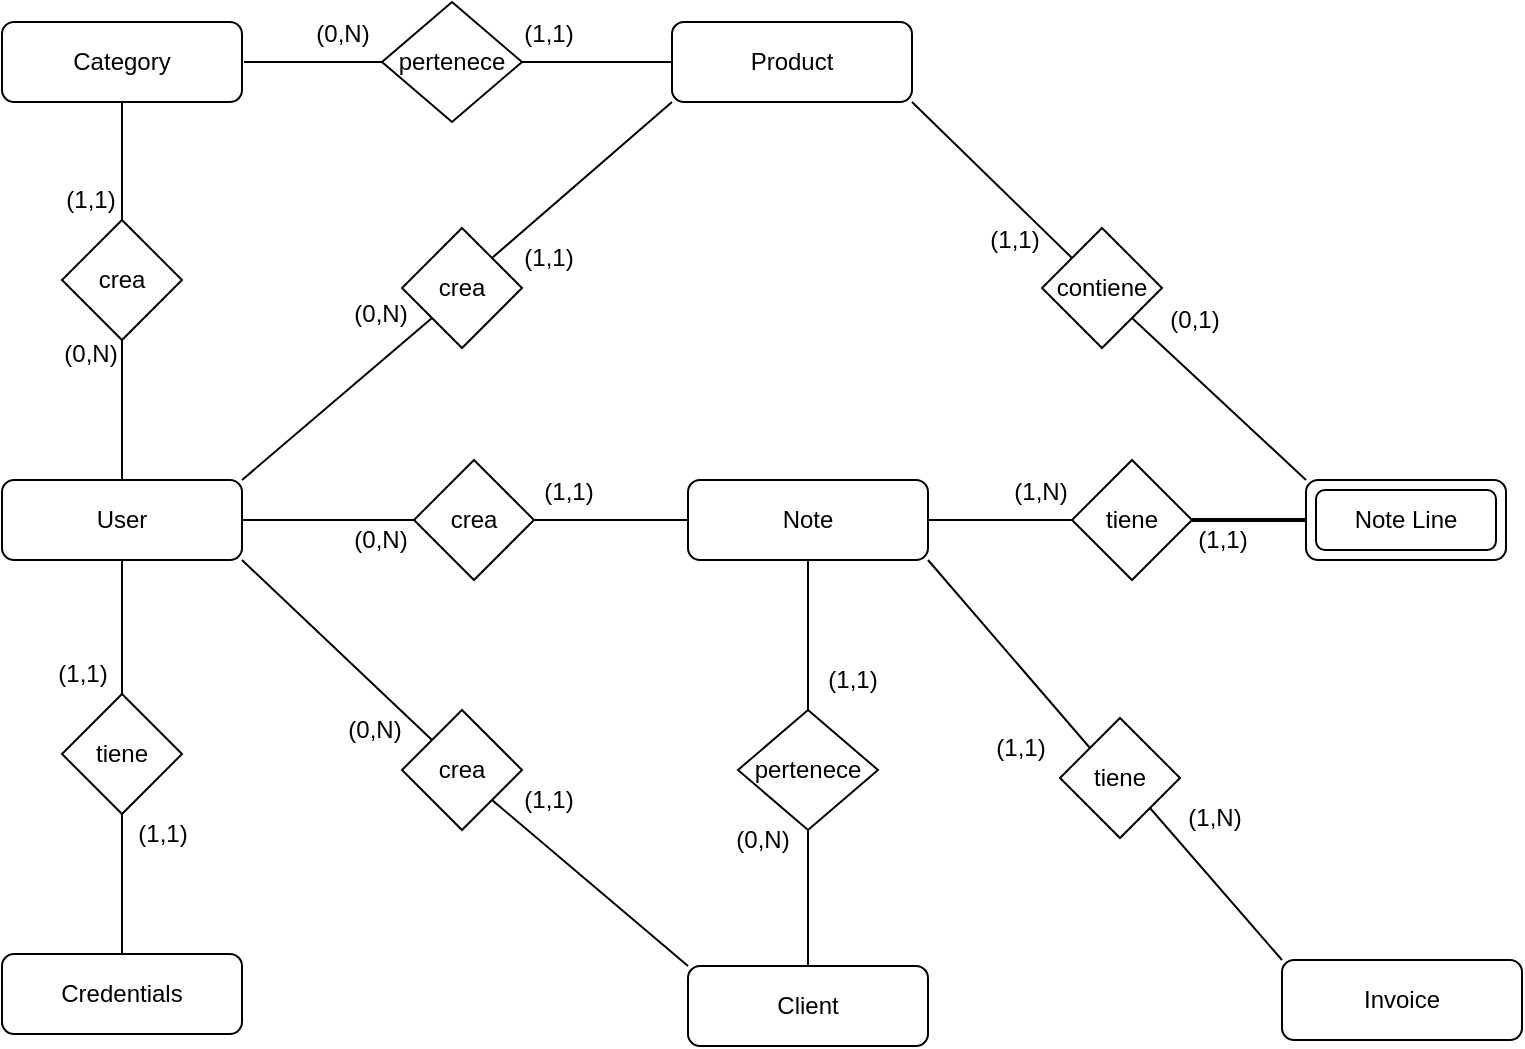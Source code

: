 <mxfile version="24.5.3" type="device">
  <diagram id="lvS17z68HjxDDHRLPLRb" name="Página-1">
    <mxGraphModel dx="1434" dy="836" grid="0" gridSize="10" guides="1" tooltips="1" connect="1" arrows="1" fold="1" page="1" pageScale="1" pageWidth="1169" pageHeight="827" math="0" shadow="0">
      <root>
        <mxCell id="0" />
        <mxCell id="1" parent="0" />
        <mxCell id="URygbGzrcfz81gTZQ9Rd-13" style="edgeStyle=none;rounded=0;orthogonalLoop=1;jettySize=auto;html=1;exitX=0.5;exitY=0;exitDx=0;exitDy=0;entryX=0.5;entryY=1;entryDx=0;entryDy=0;endArrow=none;endFill=0;" parent="1" source="URygbGzrcfz81gTZQ9Rd-1" target="URygbGzrcfz81gTZQ9Rd-10" edge="1">
          <mxGeometry relative="1" as="geometry" />
        </mxCell>
        <mxCell id="URygbGzrcfz81gTZQ9Rd-1" value="Credentials" style="rounded=1;whiteSpace=wrap;html=1;" parent="1" vertex="1">
          <mxGeometry x="120" y="517" width="120" height="40" as="geometry" />
        </mxCell>
        <mxCell id="URygbGzrcfz81gTZQ9Rd-22" style="edgeStyle=none;rounded=0;orthogonalLoop=1;jettySize=auto;html=1;exitX=1;exitY=0.5;exitDx=0;exitDy=0;entryX=0;entryY=0.5;entryDx=0;entryDy=0;endArrow=none;endFill=0;" parent="1" source="URygbGzrcfz81gTZQ9Rd-2" target="URygbGzrcfz81gTZQ9Rd-21" edge="1">
          <mxGeometry relative="1" as="geometry" />
        </mxCell>
        <mxCell id="URygbGzrcfz81gTZQ9Rd-2" value="User" style="rounded=1;whiteSpace=wrap;html=1;" parent="1" vertex="1">
          <mxGeometry x="120" y="280" width="120" height="40" as="geometry" />
        </mxCell>
        <mxCell id="URygbGzrcfz81gTZQ9Rd-37" style="edgeStyle=none;rounded=0;orthogonalLoop=1;jettySize=auto;html=1;exitX=1;exitY=0.5;exitDx=0;exitDy=0;entryX=0;entryY=0.5;entryDx=0;entryDy=0;endArrow=none;endFill=0;" parent="1" source="URygbGzrcfz81gTZQ9Rd-3" target="URygbGzrcfz81gTZQ9Rd-36" edge="1">
          <mxGeometry relative="1" as="geometry" />
        </mxCell>
        <mxCell id="URygbGzrcfz81gTZQ9Rd-3" value="Product" style="rounded=1;whiteSpace=wrap;html=1;" parent="1" vertex="1">
          <mxGeometry x="455" y="51" width="120" height="40" as="geometry" />
        </mxCell>
        <mxCell id="URygbGzrcfz81gTZQ9Rd-31" style="edgeStyle=none;rounded=0;orthogonalLoop=1;jettySize=auto;html=1;exitX=1;exitY=1;exitDx=0;exitDy=0;entryX=0;entryY=0;entryDx=0;entryDy=0;endArrow=none;endFill=0;" parent="1" source="URygbGzrcfz81gTZQ9Rd-4" target="URygbGzrcfz81gTZQ9Rd-30" edge="1">
          <mxGeometry relative="1" as="geometry" />
        </mxCell>
        <mxCell id="URygbGzrcfz81gTZQ9Rd-4" value="Note" style="rounded=1;whiteSpace=wrap;html=1;" parent="1" vertex="1">
          <mxGeometry x="463" y="280" width="120" height="40" as="geometry" />
        </mxCell>
        <mxCell id="URygbGzrcfz81gTZQ9Rd-28" style="edgeStyle=none;rounded=0;orthogonalLoop=1;jettySize=auto;html=1;exitX=0.5;exitY=0;exitDx=0;exitDy=0;entryX=0.5;entryY=1;entryDx=0;entryDy=0;endArrow=none;endFill=0;" parent="1" source="URygbGzrcfz81gTZQ9Rd-5" target="URygbGzrcfz81gTZQ9Rd-27" edge="1">
          <mxGeometry relative="1" as="geometry" />
        </mxCell>
        <mxCell id="URygbGzrcfz81gTZQ9Rd-5" value="Client" style="rounded=1;whiteSpace=wrap;html=1;" parent="1" vertex="1">
          <mxGeometry x="463" y="523" width="120" height="40" as="geometry" />
        </mxCell>
        <mxCell id="OZj-sqrpwGuW4iX8PO1a-9" style="edgeStyle=orthogonalEdgeStyle;rounded=0;orthogonalLoop=1;jettySize=auto;html=1;exitX=0.5;exitY=1;exitDx=0;exitDy=0;entryX=0.5;entryY=0;entryDx=0;entryDy=0;endArrow=none;endFill=0;" parent="1" source="URygbGzrcfz81gTZQ9Rd-6" target="OZj-sqrpwGuW4iX8PO1a-8" edge="1">
          <mxGeometry relative="1" as="geometry" />
        </mxCell>
        <mxCell id="URygbGzrcfz81gTZQ9Rd-6" value="Category" style="rounded=1;whiteSpace=wrap;html=1;" parent="1" vertex="1">
          <mxGeometry x="120" y="51" width="120" height="40" as="geometry" />
        </mxCell>
        <mxCell id="URygbGzrcfz81gTZQ9Rd-7" value="Invoice" style="rounded=1;whiteSpace=wrap;html=1;" parent="1" vertex="1">
          <mxGeometry x="760" y="520" width="120" height="40" as="geometry" />
        </mxCell>
        <mxCell id="URygbGzrcfz81gTZQ9Rd-14" style="edgeStyle=none;rounded=0;orthogonalLoop=1;jettySize=auto;html=1;exitX=0.5;exitY=0;exitDx=0;exitDy=0;entryX=0.5;entryY=1;entryDx=0;entryDy=0;endArrow=none;endFill=0;" parent="1" source="URygbGzrcfz81gTZQ9Rd-10" target="URygbGzrcfz81gTZQ9Rd-2" edge="1">
          <mxGeometry relative="1" as="geometry" />
        </mxCell>
        <mxCell id="URygbGzrcfz81gTZQ9Rd-10" value="tiene" style="shape=rhombus;perimeter=rhombusPerimeter;whiteSpace=wrap;html=1;align=center;" parent="1" vertex="1">
          <mxGeometry x="150" y="387" width="60" height="60" as="geometry" />
        </mxCell>
        <mxCell id="URygbGzrcfz81gTZQ9Rd-15" style="edgeStyle=none;rounded=0;orthogonalLoop=1;jettySize=auto;html=1;exitX=1;exitY=1;exitDx=0;exitDy=0;entryX=0;entryY=0;entryDx=0;entryDy=0;endArrow=none;endFill=0;" parent="1" source="URygbGzrcfz81gTZQ9Rd-2" target="URygbGzrcfz81gTZQ9Rd-17" edge="1">
          <mxGeometry relative="1" as="geometry">
            <mxPoint x="180" y="320" as="sourcePoint" />
          </mxGeometry>
        </mxCell>
        <mxCell id="URygbGzrcfz81gTZQ9Rd-16" style="edgeStyle=none;rounded=0;orthogonalLoop=1;jettySize=auto;html=1;exitX=1;exitY=1;exitDx=0;exitDy=0;entryX=0;entryY=0;entryDx=0;entryDy=0;endArrow=none;endFill=0;" parent="1" source="URygbGzrcfz81gTZQ9Rd-17" target="URygbGzrcfz81gTZQ9Rd-5" edge="1">
          <mxGeometry relative="1" as="geometry">
            <mxPoint x="180" y="520" as="targetPoint" />
          </mxGeometry>
        </mxCell>
        <mxCell id="URygbGzrcfz81gTZQ9Rd-17" value="crea" style="shape=rhombus;perimeter=rhombusPerimeter;whiteSpace=wrap;html=1;align=center;" parent="1" vertex="1">
          <mxGeometry x="320" y="395" width="60" height="60" as="geometry" />
        </mxCell>
        <mxCell id="URygbGzrcfz81gTZQ9Rd-19" style="edgeStyle=none;rounded=0;orthogonalLoop=1;jettySize=auto;html=1;exitX=0;exitY=1;exitDx=0;exitDy=0;entryX=1;entryY=0;entryDx=0;entryDy=0;endArrow=none;endFill=0;" parent="1" source="URygbGzrcfz81gTZQ9Rd-18" target="URygbGzrcfz81gTZQ9Rd-2" edge="1">
          <mxGeometry relative="1" as="geometry" />
        </mxCell>
        <mxCell id="URygbGzrcfz81gTZQ9Rd-20" style="edgeStyle=none;rounded=0;orthogonalLoop=1;jettySize=auto;html=1;exitX=1;exitY=0;exitDx=0;exitDy=0;entryX=0;entryY=1;entryDx=0;entryDy=0;endArrow=none;endFill=0;" parent="1" source="URygbGzrcfz81gTZQ9Rd-18" target="URygbGzrcfz81gTZQ9Rd-3" edge="1">
          <mxGeometry relative="1" as="geometry" />
        </mxCell>
        <mxCell id="URygbGzrcfz81gTZQ9Rd-18" value="crea" style="shape=rhombus;perimeter=rhombusPerimeter;whiteSpace=wrap;html=1;align=center;" parent="1" vertex="1">
          <mxGeometry x="320" y="154" width="60" height="60" as="geometry" />
        </mxCell>
        <mxCell id="URygbGzrcfz81gTZQ9Rd-23" style="edgeStyle=none;rounded=0;orthogonalLoop=1;jettySize=auto;html=1;exitX=1;exitY=0.5;exitDx=0;exitDy=0;entryX=0;entryY=0.5;entryDx=0;entryDy=0;endArrow=none;endFill=0;" parent="1" source="URygbGzrcfz81gTZQ9Rd-21" target="URygbGzrcfz81gTZQ9Rd-4" edge="1">
          <mxGeometry relative="1" as="geometry" />
        </mxCell>
        <mxCell id="URygbGzrcfz81gTZQ9Rd-21" value="crea" style="shape=rhombus;perimeter=rhombusPerimeter;whiteSpace=wrap;html=1;align=center;" parent="1" vertex="1">
          <mxGeometry x="326" y="270" width="60" height="60" as="geometry" />
        </mxCell>
        <mxCell id="URygbGzrcfz81gTZQ9Rd-25" style="edgeStyle=none;rounded=0;orthogonalLoop=1;jettySize=auto;html=1;exitX=1;exitY=0.5;exitDx=0;exitDy=0;endArrow=none;endFill=0;entryX=0;entryY=0.5;entryDx=0;entryDy=0;strokeWidth=2;" parent="1" source="URygbGzrcfz81gTZQ9Rd-24" edge="1">
          <mxGeometry relative="1" as="geometry">
            <mxPoint x="772" y="300" as="targetPoint" />
          </mxGeometry>
        </mxCell>
        <mxCell id="URygbGzrcfz81gTZQ9Rd-26" style="edgeStyle=none;rounded=0;orthogonalLoop=1;jettySize=auto;html=1;exitX=0;exitY=0.5;exitDx=0;exitDy=0;endArrow=none;endFill=0;entryX=1;entryY=0.5;entryDx=0;entryDy=0;" parent="1" source="URygbGzrcfz81gTZQ9Rd-24" target="URygbGzrcfz81gTZQ9Rd-4" edge="1">
          <mxGeometry relative="1" as="geometry">
            <mxPoint x="583" y="309" as="targetPoint" />
          </mxGeometry>
        </mxCell>
        <mxCell id="URygbGzrcfz81gTZQ9Rd-24" value="tiene" style="shape=rhombus;perimeter=rhombusPerimeter;whiteSpace=wrap;html=1;align=center;" parent="1" vertex="1">
          <mxGeometry x="655" y="270" width="60" height="60" as="geometry" />
        </mxCell>
        <mxCell id="URygbGzrcfz81gTZQ9Rd-29" style="edgeStyle=none;rounded=0;orthogonalLoop=1;jettySize=auto;html=1;exitX=0.5;exitY=0;exitDx=0;exitDy=0;entryX=0.5;entryY=1;entryDx=0;entryDy=0;endArrow=none;endFill=0;" parent="1" source="URygbGzrcfz81gTZQ9Rd-27" target="URygbGzrcfz81gTZQ9Rd-4" edge="1">
          <mxGeometry relative="1" as="geometry" />
        </mxCell>
        <mxCell id="URygbGzrcfz81gTZQ9Rd-27" value="pertenece" style="shape=rhombus;perimeter=rhombusPerimeter;whiteSpace=wrap;html=1;align=center;" parent="1" vertex="1">
          <mxGeometry x="488" y="395" width="70" height="60" as="geometry" />
        </mxCell>
        <mxCell id="URygbGzrcfz81gTZQ9Rd-32" style="edgeStyle=none;rounded=0;orthogonalLoop=1;jettySize=auto;html=1;exitX=1;exitY=1;exitDx=0;exitDy=0;entryX=0;entryY=0;entryDx=0;entryDy=0;endArrow=none;endFill=0;" parent="1" source="URygbGzrcfz81gTZQ9Rd-30" target="URygbGzrcfz81gTZQ9Rd-7" edge="1">
          <mxGeometry relative="1" as="geometry" />
        </mxCell>
        <mxCell id="URygbGzrcfz81gTZQ9Rd-30" value="tiene" style="shape=rhombus;perimeter=rhombusPerimeter;whiteSpace=wrap;html=1;align=center;" parent="1" vertex="1">
          <mxGeometry x="649" y="399" width="60" height="60" as="geometry" />
        </mxCell>
        <mxCell id="URygbGzrcfz81gTZQ9Rd-34" style="edgeStyle=none;rounded=0;orthogonalLoop=1;jettySize=auto;html=1;exitX=1;exitY=1;exitDx=0;exitDy=0;entryX=0;entryY=0;entryDx=0;entryDy=0;endArrow=none;endFill=0;" parent="1" source="URygbGzrcfz81gTZQ9Rd-33" target="4lqrX_P45TIulsFoDaGe-1" edge="1">
          <mxGeometry relative="1" as="geometry">
            <mxPoint x="772" y="280" as="targetPoint" />
          </mxGeometry>
        </mxCell>
        <mxCell id="URygbGzrcfz81gTZQ9Rd-35" style="edgeStyle=none;rounded=0;orthogonalLoop=1;jettySize=auto;html=1;exitX=0;exitY=0;exitDx=0;exitDy=0;entryX=1;entryY=1;entryDx=0;entryDy=0;endArrow=none;endFill=0;" parent="1" source="URygbGzrcfz81gTZQ9Rd-33" target="URygbGzrcfz81gTZQ9Rd-3" edge="1">
          <mxGeometry relative="1" as="geometry" />
        </mxCell>
        <mxCell id="URygbGzrcfz81gTZQ9Rd-33" value="contiene" style="shape=rhombus;perimeter=rhombusPerimeter;whiteSpace=wrap;html=1;align=center;" parent="1" vertex="1">
          <mxGeometry x="640" y="154" width="60" height="60" as="geometry" />
        </mxCell>
        <mxCell id="URygbGzrcfz81gTZQ9Rd-38" style="edgeStyle=none;rounded=0;orthogonalLoop=1;jettySize=auto;html=1;exitX=1;exitY=0.5;exitDx=0;exitDy=0;endArrow=none;endFill=0;" parent="1" source="URygbGzrcfz81gTZQ9Rd-36" edge="1">
          <mxGeometry relative="1" as="geometry">
            <mxPoint x="241" y="71" as="targetPoint" />
          </mxGeometry>
        </mxCell>
        <mxCell id="URygbGzrcfz81gTZQ9Rd-36" value="pertenece" style="shape=rhombus;perimeter=rhombusPerimeter;whiteSpace=wrap;html=1;align=center;" parent="1" vertex="1">
          <mxGeometry x="310" y="41" width="70" height="60" as="geometry" />
        </mxCell>
        <mxCell id="URygbGzrcfz81gTZQ9Rd-42" value="(1,1)" style="text;html=1;align=center;verticalAlign=middle;resizable=0;points=[];;autosize=1;" parent="1" vertex="1">
          <mxGeometry x="140" y="367" width="40" height="20" as="geometry" />
        </mxCell>
        <mxCell id="URygbGzrcfz81gTZQ9Rd-43" value="(1,1)" style="text;html=1;align=center;verticalAlign=middle;resizable=0;points=[];;autosize=1;" parent="1" vertex="1">
          <mxGeometry x="180" y="447" width="40" height="20" as="geometry" />
        </mxCell>
        <mxCell id="URygbGzrcfz81gTZQ9Rd-44" value="(0,N)" style="text;html=1;align=center;verticalAlign=middle;resizable=0;points=[];;autosize=1;" parent="1" vertex="1">
          <mxGeometry x="289" y="300" width="40" height="20" as="geometry" />
        </mxCell>
        <mxCell id="URygbGzrcfz81gTZQ9Rd-45" value="(1,1)" style="text;html=1;align=center;verticalAlign=middle;resizable=0;points=[];;autosize=1;" parent="1" vertex="1">
          <mxGeometry x="383" y="276" width="40" height="20" as="geometry" />
        </mxCell>
        <mxCell id="URygbGzrcfz81gTZQ9Rd-46" value="(0,N)" style="text;html=1;align=center;verticalAlign=middle;resizable=0;points=[];;autosize=1;" parent="1" vertex="1">
          <mxGeometry x="289" y="187" width="40" height="20" as="geometry" />
        </mxCell>
        <mxCell id="URygbGzrcfz81gTZQ9Rd-47" value="(1,1)" style="text;html=1;align=center;verticalAlign=middle;resizable=0;points=[];;autosize=1;" parent="1" vertex="1">
          <mxGeometry x="373" y="159" width="40" height="20" as="geometry" />
        </mxCell>
        <mxCell id="URygbGzrcfz81gTZQ9Rd-48" value="(0,N)" style="text;html=1;align=center;verticalAlign=middle;resizable=0;points=[];;autosize=1;" parent="1" vertex="1">
          <mxGeometry x="480" y="450" width="40" height="20" as="geometry" />
        </mxCell>
        <mxCell id="URygbGzrcfz81gTZQ9Rd-49" value="(1,1)" style="text;html=1;align=center;verticalAlign=middle;resizable=0;points=[];;autosize=1;" parent="1" vertex="1">
          <mxGeometry x="525" y="370" width="40" height="20" as="geometry" />
        </mxCell>
        <mxCell id="URygbGzrcfz81gTZQ9Rd-50" value="(1,1)" style="text;html=1;align=center;verticalAlign=middle;resizable=0;points=[];;autosize=1;" parent="1" vertex="1">
          <mxGeometry x="373" y="430" width="40" height="20" as="geometry" />
        </mxCell>
        <mxCell id="URygbGzrcfz81gTZQ9Rd-51" value="(0,N)" style="text;html=1;align=center;verticalAlign=middle;resizable=0;points=[];;autosize=1;" parent="1" vertex="1">
          <mxGeometry x="286" y="395" width="40" height="20" as="geometry" />
        </mxCell>
        <mxCell id="URygbGzrcfz81gTZQ9Rd-54" value="(1,N)" style="text;html=1;align=center;verticalAlign=middle;resizable=0;points=[];;autosize=1;" parent="1" vertex="1">
          <mxGeometry x="619" y="276" width="40" height="20" as="geometry" />
        </mxCell>
        <mxCell id="URygbGzrcfz81gTZQ9Rd-55" value="(1,1)" style="text;html=1;align=center;verticalAlign=middle;resizable=0;points=[];;autosize=1;" parent="1" vertex="1">
          <mxGeometry x="710" y="300" width="40" height="20" as="geometry" />
        </mxCell>
        <mxCell id="URygbGzrcfz81gTZQ9Rd-56" value="(1,1)" style="text;html=1;align=center;verticalAlign=middle;resizable=0;points=[];;autosize=1;" parent="1" vertex="1">
          <mxGeometry x="609" y="404" width="40" height="20" as="geometry" />
        </mxCell>
        <mxCell id="URygbGzrcfz81gTZQ9Rd-57" value="(1,N)" style="text;html=1;align=center;verticalAlign=middle;resizable=0;points=[];;autosize=1;" parent="1" vertex="1">
          <mxGeometry x="706" y="439" width="40" height="20" as="geometry" />
        </mxCell>
        <mxCell id="URygbGzrcfz81gTZQ9Rd-60" value="(0,1)" style="text;html=1;align=center;verticalAlign=middle;resizable=0;points=[];;autosize=1;" parent="1" vertex="1">
          <mxGeometry x="696" y="190" width="40" height="20" as="geometry" />
        </mxCell>
        <mxCell id="URygbGzrcfz81gTZQ9Rd-61" value="(1,1)" style="text;html=1;align=center;verticalAlign=middle;resizable=0;points=[];;autosize=1;" parent="1" vertex="1">
          <mxGeometry x="606" y="150" width="40" height="20" as="geometry" />
        </mxCell>
        <mxCell id="URygbGzrcfz81gTZQ9Rd-62" value="(0,N)" style="text;html=1;align=center;verticalAlign=middle;resizable=0;points=[];;autosize=1;" parent="1" vertex="1">
          <mxGeometry x="270" y="47" width="40" height="20" as="geometry" />
        </mxCell>
        <mxCell id="URygbGzrcfz81gTZQ9Rd-63" value="(1,1)" style="text;html=1;align=center;verticalAlign=middle;resizable=0;points=[];;autosize=1;" parent="1" vertex="1">
          <mxGeometry x="373" y="47" width="40" height="20" as="geometry" />
        </mxCell>
        <mxCell id="OZj-sqrpwGuW4iX8PO1a-11" style="edgeStyle=orthogonalEdgeStyle;rounded=0;orthogonalLoop=1;jettySize=auto;html=1;exitX=0.5;exitY=1;exitDx=0;exitDy=0;entryX=0.5;entryY=0;entryDx=0;entryDy=0;endArrow=none;endFill=0;" parent="1" source="OZj-sqrpwGuW4iX8PO1a-8" target="URygbGzrcfz81gTZQ9Rd-2" edge="1">
          <mxGeometry relative="1" as="geometry" />
        </mxCell>
        <mxCell id="OZj-sqrpwGuW4iX8PO1a-8" value="crea" style="shape=rhombus;perimeter=rhombusPerimeter;whiteSpace=wrap;html=1;align=center;" parent="1" vertex="1">
          <mxGeometry x="150" y="150" width="60" height="60" as="geometry" />
        </mxCell>
        <mxCell id="OZj-sqrpwGuW4iX8PO1a-12" value="(0,N)" style="text;html=1;align=center;verticalAlign=middle;resizable=0;points=[];;autosize=1;" parent="1" vertex="1">
          <mxGeometry x="144" y="207" width="40" height="20" as="geometry" />
        </mxCell>
        <mxCell id="OZj-sqrpwGuW4iX8PO1a-13" value="(1,1)" style="text;html=1;align=center;verticalAlign=middle;resizable=0;points=[];;autosize=1;" parent="1" vertex="1">
          <mxGeometry x="144" y="130" width="40" height="20" as="geometry" />
        </mxCell>
        <mxCell id="4lqrX_P45TIulsFoDaGe-1" value="Note Line" style="shape=ext;margin=3;double=1;whiteSpace=wrap;html=1;align=center;gradientColor=#ffffff;rounded=1;" parent="1" vertex="1">
          <mxGeometry x="772" y="280" width="100" height="40" as="geometry" />
        </mxCell>
      </root>
    </mxGraphModel>
  </diagram>
</mxfile>

